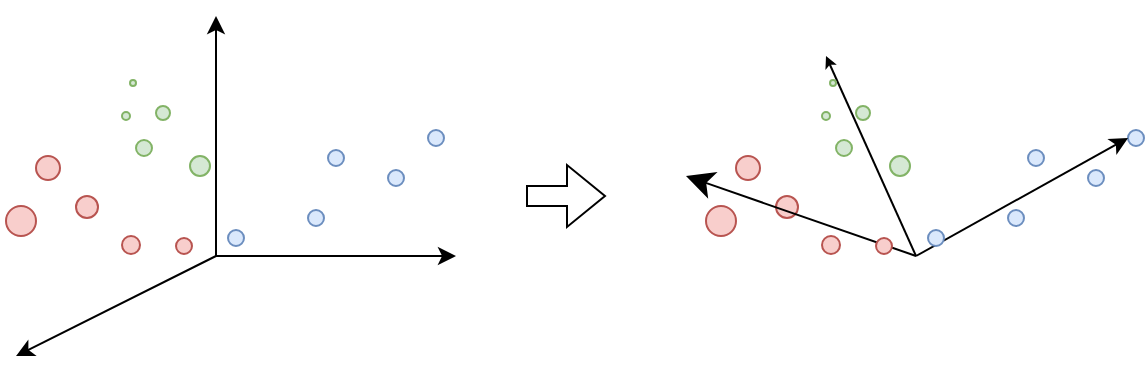 <mxfile version="28.2.5">
  <diagram name="Page-1" id="Gh6xkGLJuU8heK1uXVDp">
    <mxGraphModel dx="436" dy="346" grid="1" gridSize="10" guides="1" tooltips="1" connect="1" arrows="1" fold="1" page="1" pageScale="1" pageWidth="980" pageHeight="690" math="0" shadow="0">
      <root>
        <mxCell id="0" />
        <mxCell id="1" parent="0" />
        <mxCell id="vaZwTxLybMNeaWqCYO6f-1" value="" style="endArrow=classic;html=1;rounded=0;" edge="1" parent="1">
          <mxGeometry width="50" height="50" relative="1" as="geometry">
            <mxPoint x="155" y="150" as="sourcePoint" />
            <mxPoint x="155" y="30" as="targetPoint" />
          </mxGeometry>
        </mxCell>
        <mxCell id="vaZwTxLybMNeaWqCYO6f-2" value="" style="endArrow=classic;html=1;rounded=0;" edge="1" parent="1">
          <mxGeometry width="50" height="50" relative="1" as="geometry">
            <mxPoint x="155" y="150" as="sourcePoint" />
            <mxPoint x="275" y="150" as="targetPoint" />
          </mxGeometry>
        </mxCell>
        <mxCell id="vaZwTxLybMNeaWqCYO6f-3" value="" style="endArrow=classic;html=1;rounded=0;" edge="1" parent="1">
          <mxGeometry width="50" height="50" relative="1" as="geometry">
            <mxPoint x="155" y="150" as="sourcePoint" />
            <mxPoint x="55" y="200" as="targetPoint" />
          </mxGeometry>
        </mxCell>
        <mxCell id="vaZwTxLybMNeaWqCYO6f-4" value="" style="ellipse;whiteSpace=wrap;html=1;aspect=fixed;fillColor=#f8cecc;strokeColor=#b85450;" vertex="1" parent="1">
          <mxGeometry x="135" y="141" width="8" height="8" as="geometry" />
        </mxCell>
        <mxCell id="vaZwTxLybMNeaWqCYO6f-5" value="" style="ellipse;whiteSpace=wrap;html=1;aspect=fixed;fillColor=#f8cecc;strokeColor=#b85450;" vertex="1" parent="1">
          <mxGeometry x="108" y="140" width="9" height="9" as="geometry" />
        </mxCell>
        <mxCell id="vaZwTxLybMNeaWqCYO6f-6" value="" style="ellipse;whiteSpace=wrap;html=1;aspect=fixed;fillColor=#f8cecc;strokeColor=#b85450;" vertex="1" parent="1">
          <mxGeometry x="85" y="120" width="11" height="11" as="geometry" />
        </mxCell>
        <mxCell id="vaZwTxLybMNeaWqCYO6f-7" value="" style="ellipse;whiteSpace=wrap;html=1;aspect=fixed;fillColor=#f8cecc;strokeColor=#b85450;" vertex="1" parent="1">
          <mxGeometry x="50" y="125" width="15" height="15" as="geometry" />
        </mxCell>
        <mxCell id="vaZwTxLybMNeaWqCYO6f-8" value="" style="ellipse;whiteSpace=wrap;html=1;aspect=fixed;fillColor=#f8cecc;strokeColor=#b85450;" vertex="1" parent="1">
          <mxGeometry x="65" y="100" width="12" height="12" as="geometry" />
        </mxCell>
        <mxCell id="vaZwTxLybMNeaWqCYO6f-10" value="" style="ellipse;whiteSpace=wrap;html=1;aspect=fixed;fillColor=#dae8fc;strokeColor=#6c8ebf;" vertex="1" parent="1">
          <mxGeometry x="261" y="87" width="8" height="8" as="geometry" />
        </mxCell>
        <mxCell id="vaZwTxLybMNeaWqCYO6f-11" value="" style="ellipse;whiteSpace=wrap;html=1;aspect=fixed;fillColor=#dae8fc;strokeColor=#6c8ebf;" vertex="1" parent="1">
          <mxGeometry x="241" y="107" width="8" height="8" as="geometry" />
        </mxCell>
        <mxCell id="vaZwTxLybMNeaWqCYO6f-12" value="" style="ellipse;whiteSpace=wrap;html=1;aspect=fixed;fillColor=#dae8fc;strokeColor=#6c8ebf;" vertex="1" parent="1">
          <mxGeometry x="211" y="97" width="8" height="8" as="geometry" />
        </mxCell>
        <mxCell id="vaZwTxLybMNeaWqCYO6f-13" value="" style="ellipse;whiteSpace=wrap;html=1;aspect=fixed;fillColor=#dae8fc;strokeColor=#6c8ebf;" vertex="1" parent="1">
          <mxGeometry x="201" y="127" width="8" height="8" as="geometry" />
        </mxCell>
        <mxCell id="vaZwTxLybMNeaWqCYO6f-14" value="" style="ellipse;whiteSpace=wrap;html=1;aspect=fixed;fillColor=#dae8fc;strokeColor=#6c8ebf;" vertex="1" parent="1">
          <mxGeometry x="161" y="137" width="8" height="8" as="geometry" />
        </mxCell>
        <mxCell id="vaZwTxLybMNeaWqCYO6f-15" value="" style="ellipse;whiteSpace=wrap;html=1;aspect=fixed;fillColor=#d5e8d4;strokeColor=#82b366;" vertex="1" parent="1">
          <mxGeometry x="142" y="100" width="10" height="10" as="geometry" />
        </mxCell>
        <mxCell id="vaZwTxLybMNeaWqCYO6f-16" value="" style="ellipse;whiteSpace=wrap;html=1;aspect=fixed;fillColor=#d5e8d4;strokeColor=#82b366;" vertex="1" parent="1">
          <mxGeometry x="115" y="92" width="8" height="8" as="geometry" />
        </mxCell>
        <mxCell id="vaZwTxLybMNeaWqCYO6f-17" value="" style="ellipse;whiteSpace=wrap;html=1;aspect=fixed;fillColor=#d5e8d4;strokeColor=#82b366;" vertex="1" parent="1">
          <mxGeometry x="125" y="75" width="7" height="7" as="geometry" />
        </mxCell>
        <mxCell id="vaZwTxLybMNeaWqCYO6f-18" value="" style="ellipse;whiteSpace=wrap;html=1;aspect=fixed;fillColor=#d5e8d4;strokeColor=#82b366;" vertex="1" parent="1">
          <mxGeometry x="108" y="78" width="4" height="4" as="geometry" />
        </mxCell>
        <mxCell id="vaZwTxLybMNeaWqCYO6f-19" value="" style="ellipse;whiteSpace=wrap;html=1;aspect=fixed;fillColor=#d5e8d4;strokeColor=#82b366;" vertex="1" parent="1">
          <mxGeometry x="112" y="62" width="3" height="3" as="geometry" />
        </mxCell>
        <mxCell id="vaZwTxLybMNeaWqCYO6f-20" value="" style="endArrow=classic;html=1;rounded=0;endSize=3;" edge="1" parent="1">
          <mxGeometry width="50" height="50" relative="1" as="geometry">
            <mxPoint x="505" y="150" as="sourcePoint" />
            <mxPoint x="460" y="50" as="targetPoint" />
          </mxGeometry>
        </mxCell>
        <mxCell id="vaZwTxLybMNeaWqCYO6f-24" value="" style="ellipse;whiteSpace=wrap;html=1;aspect=fixed;fillColor=#f8cecc;strokeColor=#b85450;" vertex="1" parent="1">
          <mxGeometry x="458" y="140" width="9" height="9" as="geometry" />
        </mxCell>
        <mxCell id="vaZwTxLybMNeaWqCYO6f-25" value="" style="ellipse;whiteSpace=wrap;html=1;aspect=fixed;fillColor=#f8cecc;strokeColor=#b85450;" vertex="1" parent="1">
          <mxGeometry x="435" y="120" width="11" height="11" as="geometry" />
        </mxCell>
        <mxCell id="vaZwTxLybMNeaWqCYO6f-26" value="" style="ellipse;whiteSpace=wrap;html=1;aspect=fixed;fillColor=#f8cecc;strokeColor=#b85450;" vertex="1" parent="1">
          <mxGeometry x="400" y="125" width="15" height="15" as="geometry" />
        </mxCell>
        <mxCell id="vaZwTxLybMNeaWqCYO6f-27" value="" style="ellipse;whiteSpace=wrap;html=1;aspect=fixed;fillColor=#f8cecc;strokeColor=#b85450;" vertex="1" parent="1">
          <mxGeometry x="415" y="100" width="12" height="12" as="geometry" />
        </mxCell>
        <mxCell id="vaZwTxLybMNeaWqCYO6f-28" value="" style="ellipse;whiteSpace=wrap;html=1;aspect=fixed;fillColor=#dae8fc;strokeColor=#6c8ebf;" vertex="1" parent="1">
          <mxGeometry x="611" y="87" width="8" height="8" as="geometry" />
        </mxCell>
        <mxCell id="vaZwTxLybMNeaWqCYO6f-29" value="" style="ellipse;whiteSpace=wrap;html=1;aspect=fixed;fillColor=#dae8fc;strokeColor=#6c8ebf;" vertex="1" parent="1">
          <mxGeometry x="591" y="107" width="8" height="8" as="geometry" />
        </mxCell>
        <mxCell id="vaZwTxLybMNeaWqCYO6f-30" value="" style="ellipse;whiteSpace=wrap;html=1;aspect=fixed;fillColor=#dae8fc;strokeColor=#6c8ebf;" vertex="1" parent="1">
          <mxGeometry x="561" y="97" width="8" height="8" as="geometry" />
        </mxCell>
        <mxCell id="vaZwTxLybMNeaWqCYO6f-31" value="" style="ellipse;whiteSpace=wrap;html=1;aspect=fixed;fillColor=#dae8fc;strokeColor=#6c8ebf;" vertex="1" parent="1">
          <mxGeometry x="551" y="127" width="8" height="8" as="geometry" />
        </mxCell>
        <mxCell id="vaZwTxLybMNeaWqCYO6f-33" value="" style="ellipse;whiteSpace=wrap;html=1;aspect=fixed;fillColor=#d5e8d4;strokeColor=#82b366;" vertex="1" parent="1">
          <mxGeometry x="492" y="100" width="10" height="10" as="geometry" />
        </mxCell>
        <mxCell id="vaZwTxLybMNeaWqCYO6f-34" value="" style="ellipse;whiteSpace=wrap;html=1;aspect=fixed;fillColor=#d5e8d4;strokeColor=#82b366;" vertex="1" parent="1">
          <mxGeometry x="465" y="92" width="8" height="8" as="geometry" />
        </mxCell>
        <mxCell id="vaZwTxLybMNeaWqCYO6f-35" value="" style="ellipse;whiteSpace=wrap;html=1;aspect=fixed;fillColor=#d5e8d4;strokeColor=#82b366;" vertex="1" parent="1">
          <mxGeometry x="475" y="75" width="7" height="7" as="geometry" />
        </mxCell>
        <mxCell id="vaZwTxLybMNeaWqCYO6f-36" value="" style="ellipse;whiteSpace=wrap;html=1;aspect=fixed;fillColor=#d5e8d4;strokeColor=#82b366;" vertex="1" parent="1">
          <mxGeometry x="458" y="78" width="4" height="4" as="geometry" />
        </mxCell>
        <mxCell id="vaZwTxLybMNeaWqCYO6f-37" value="" style="ellipse;whiteSpace=wrap;html=1;aspect=fixed;fillColor=#d5e8d4;strokeColor=#82b366;" vertex="1" parent="1">
          <mxGeometry x="462" y="62" width="3" height="3" as="geometry" />
        </mxCell>
        <mxCell id="vaZwTxLybMNeaWqCYO6f-22" value="" style="endArrow=classic;html=1;rounded=0;endSize=11;" edge="1" parent="1">
          <mxGeometry width="50" height="50" relative="1" as="geometry">
            <mxPoint x="505" y="150" as="sourcePoint" />
            <mxPoint x="390" y="110" as="targetPoint" />
          </mxGeometry>
        </mxCell>
        <mxCell id="vaZwTxLybMNeaWqCYO6f-21" value="" style="endArrow=classic;html=1;rounded=0;entryX=0;entryY=0.5;entryDx=0;entryDy=0;" edge="1" parent="1" target="vaZwTxLybMNeaWqCYO6f-28">
          <mxGeometry width="50" height="50" relative="1" as="geometry">
            <mxPoint x="505" y="150" as="sourcePoint" />
            <mxPoint x="620" y="90" as="targetPoint" />
          </mxGeometry>
        </mxCell>
        <mxCell id="vaZwTxLybMNeaWqCYO6f-23" value="" style="ellipse;whiteSpace=wrap;html=1;aspect=fixed;fillColor=#f8cecc;strokeColor=#b85450;" vertex="1" parent="1">
          <mxGeometry x="485" y="141" width="8" height="8" as="geometry" />
        </mxCell>
        <mxCell id="vaZwTxLybMNeaWqCYO6f-32" value="" style="ellipse;whiteSpace=wrap;html=1;aspect=fixed;fillColor=#dae8fc;strokeColor=#6c8ebf;" vertex="1" parent="1">
          <mxGeometry x="511" y="137" width="8" height="8" as="geometry" />
        </mxCell>
        <mxCell id="vaZwTxLybMNeaWqCYO6f-38" value="" style="shape=flexArrow;endArrow=classic;html=1;rounded=0;" edge="1" parent="1">
          <mxGeometry width="50" height="50" relative="1" as="geometry">
            <mxPoint x="310" y="120" as="sourcePoint" />
            <mxPoint x="350" y="120" as="targetPoint" />
          </mxGeometry>
        </mxCell>
      </root>
    </mxGraphModel>
  </diagram>
</mxfile>

